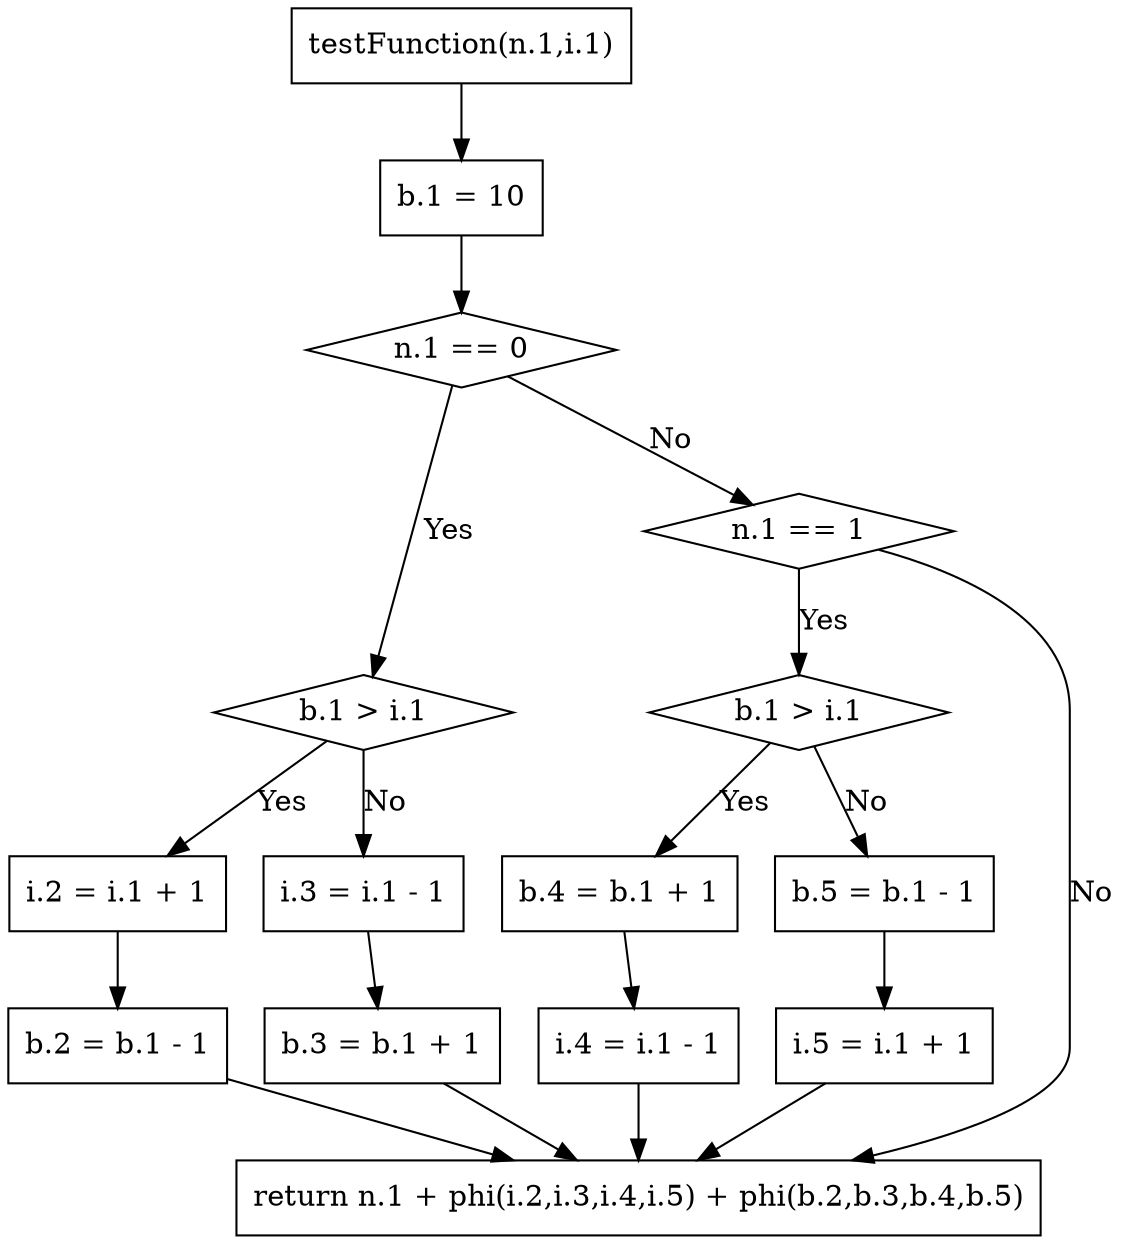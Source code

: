 digraph "gr" {
"1" ["label"="testFunction(n.1,i.1)","shape"="box"]
"2" ["label"="b.1 = 10","shape"="box"]
"3" ["label"="n.1 == 0","shape"="diamond"]
"4" ["label"="b.1 > i.1","shape"="diamond"]
"5" ["label"="i.2 = i.1 + 1","shape"="box"]
"6" ["label"="b.2 = b.1 - 1","shape"="box"]
"7" ["label"="i.3 = i.1 - 1","shape"="box"]
"8" ["label"="b.3 = b.1 + 1","shape"="box"]
"9" ["label"="n.1 == 1","shape"="diamond"]
"10" ["label"="b.1 > i.1","shape"="diamond"]
"11" ["label"="b.4 = b.1 + 1","shape"="box"]
"12" ["label"="i.4 = i.1 - 1","shape"="box"]
"13" ["label"="b.5 = b.1 - 1","shape"="box"]
"14" ["label"="i.5 = i.1 + 1","shape"="box"]
"15" ["label"="return n.1 + phi(i.2,i.3,i.4,i.5) + phi(b.2,b.3,b.4,b.5)","shape"="box"]
"1" -> "2" ["label"=""]
"2" -> "3" ["label"=""]
"3" -> "4" ["label"="Yes"]
"3" -> "9" ["label"="No"]
"4" -> "5" ["label"="Yes"]
"4" -> "7" ["label"="No"]
"5" -> "6" ["label"=""]
"6" -> "15" ["label"=""]
"7" -> "8" ["label"=""]
"8" -> "15" ["label"=""]
"9" -> "10" ["label"="Yes"]
"9" -> "15" ["label"="No"]
"10" -> "11" ["label"="Yes"]
"10" -> "13" ["label"="No"]
"11" -> "12" ["label"=""]
"12" -> "15" ["label"=""]
"13" -> "14" ["label"=""]
"14" -> "15" ["label"=""]
}
